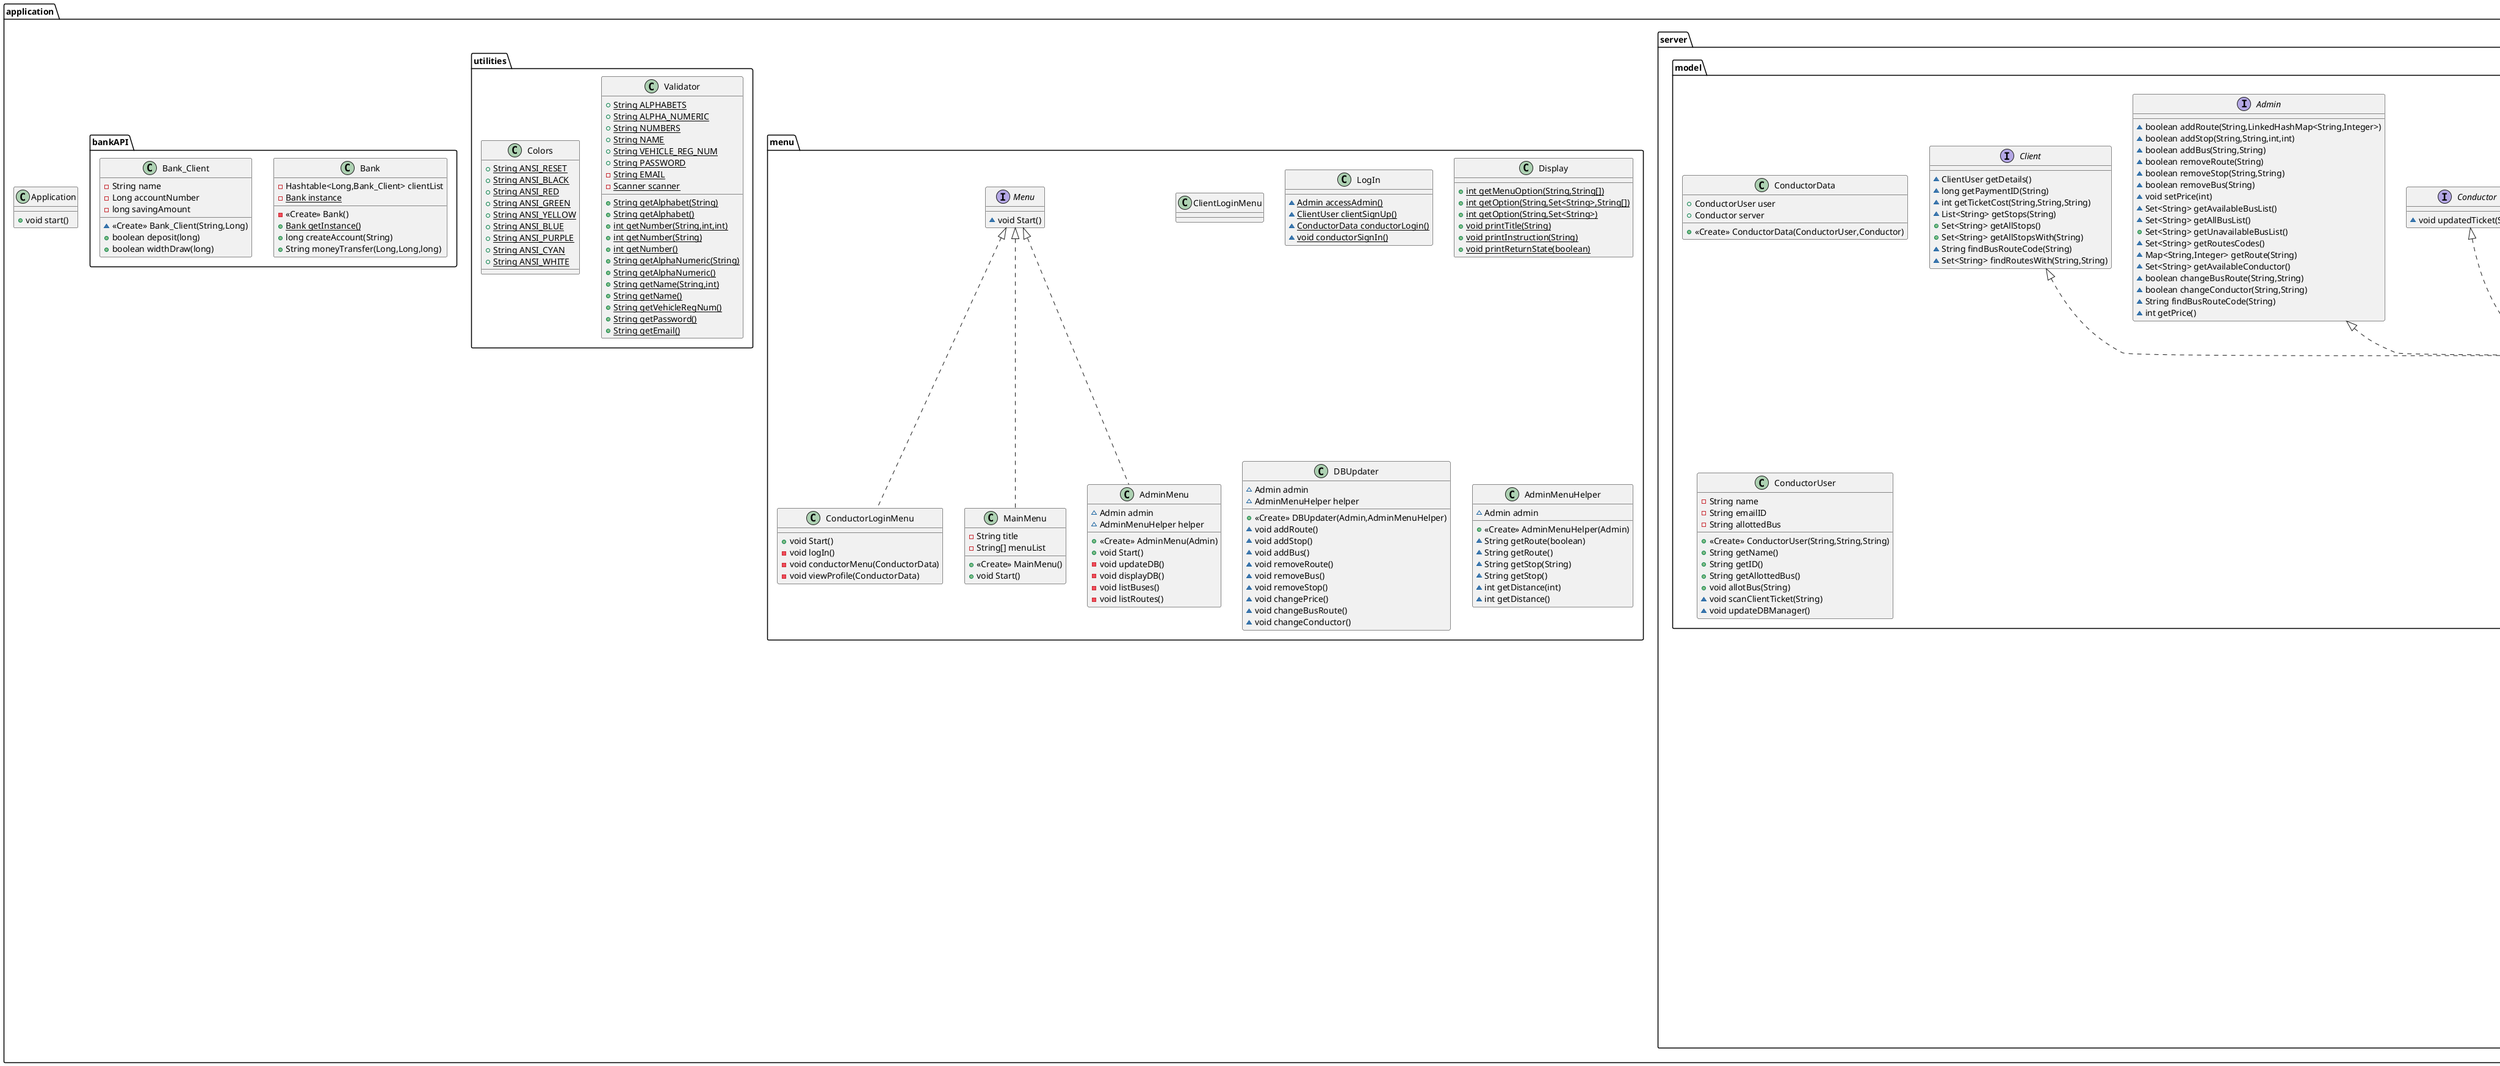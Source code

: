 @startuml
class application.server.dataBase.DefaultValueInitializer {
+ {static} void initialize()
}
class application.server.dataBase.ClientDB {
- {static} ClientDB instance
- Map<String,ClientUser> clientList
- <<Create>> ClientDB()
~ {static} ClientDB getInstance()
~ Map<String,ClientUser> getClientList()
}
class application.menu.ConductorLoginMenu {
+ void Start()
- void logIn()
- void conductorMenu(ConductorData)
- void viewProfile(ConductorData)
}
class application.server.dataBase.TicketDBManager {
~ TicketDB ticketDB
~ String addTicket(String,String,String,String,int)
}
class application.server.dataBase.MainServer {
+ {static} Admin getAdmin(String,String)
+ {static} Client getClient(String,String)
+ {static} ConductorData getConductor(String,String)
+ {static} void addConductor(String,String,String)
}
interface application.server.model.Client {
~ ClientUser getDetails()
~ long getPaymentID(String)
~ int getTicketCost(String,String,String)
~ List<String> getStops(String)
+ Set<String> getAllStops()
+ Set<String> getAllStopsWith(String)
~ String findBusRouteCode(String)
~ Set<String> findRoutesWith(String,String)
}
class application.server.dataBase.ConductorDB {
- {static} ConductorDB instance
~ Map<String,ConductorUser> conductorUserList
~ Set<String> availableConductors
+ <<Create>> ConductorDB()
~ {static} ConductorDB getInstance()
~ Map<String,ConductorUser> getConductorUserList()
~ Set<String> getAvailableConductors()
}
class application.server.dataBase.CredentialManager {
~ {static} CredentialDB credentialDB
~ {static} boolean validateClientCredential(String,String,int)
~ {static} boolean addClientCredential(String,String,int)
- {static} Map<String,String> getUserDB(int)
- {static} String getPasswordDigest(String)
}
class application.server.model.Tickets.Ticket {
+ String ID
+ String userName
+ String emailID
- String busRegistrationNumber
+ LocalDateTime purchaseTimeStamp
+ String source
+ String destination
+ int cost
- boolean validity
+ <<Create>> Ticket(String,String,String,LocalDateTime,String,String,int)
+ String getBusRegistrationNumber()
+ boolean isValidity()
+ void setBusRegistrationNumber(String)
+ void changeValidity()
}
interface application.menu.Menu {
~ void Start()
}
interface application.server.model.Conductor {
~ void updatedTicket(String)
}
class application.server.model.ConductorData {
+ ConductorUser user
+ Conductor server
+ <<Create>> ConductorData(ConductorUser,Conductor)
}
class application.menu.ClientLoginMenu {
}
class application.server.dataBase.CredentialDB {
- {static} CredentialDB instance
- Map<String,String> adminCredentials
- Map<String,String> clientCredentials
- Map<String,String> conductorCredentials
- <<Create>> CredentialDB()
~ {static} CredentialDB getInstance()
~ Map<String,String> getAdminCredentials()
~ Map<String,String> getClientCredentials()
~ Map<String,String> getConductorCredentials()
}
class application.server.dataBase.ConductorDBManager {
- Map<String,ConductorUser> conductorUsers
- Set<String> availableConductors
~ <<Create>> ConductorDBManager()
~ void addConductor(String,String)
~ void assignConductor(String,String)
~ void freeConductor(String)
~ void generateRandomConductor()
~ ConductorUser getConductor(String)
~ ConductorUser getAvailableConductor()
~ Set<String> getAvailableConductors()
}
interface application.server.model.Admin {
~ boolean addRoute(String,LinkedHashMap<String,Integer>)
~ boolean addStop(String,String,int,int)
~ boolean addBus(String,String)
~ boolean removeRoute(String)
~ boolean removeStop(String,String)
~ boolean removeBus(String)
~ void setPrice(int)
~ Set<String> getAvailableBusList()
~ Set<String> getAllBusList()
+ Set<String> getUnavailableBusList()
~ Set<String> getRoutesCodes()
~ Map<String,Integer> getRoute(String)
~ Set<String> getAvailableConductor()
~ boolean changeBusRoute(String,String)
~ boolean changeConductor(String,String)
~ String findBusRouteCode(String)
~ int getPrice()
}
class application.server.model.Buses.Bus {
+ String registrationNumber
+ String routeCode
+ ConductorUser conductorUser
+ <<Create>> Bus(String,String,ConductorUser)
}
class application.server.model.ClientUser {
- String name
- String emailID
- List<Ticket> ticketHistory
- List<Ticket> validTickets
+ <<Create>> ClientUser(String,String,List<Ticket>)
+ String getName()
+ void setName(String)
+ String getEmailIDID()
+ List<Ticket> getTicketHistory()
+ List<Ticket> getValidTickets()
}
class application.utilities.Validator {
+ {static} String ALPHABETS
+ {static} String ALPHA_NUMERIC
+ {static} String NUMBERS
+ {static} String NAME
+ {static} String VEHICLE_REG_NUM
+ {static} String PASSWORD
- {static} String EMAIL
- {static} Scanner scanner
+ {static} String getAlphabet(String)
+ {static} String getAlphabet()
+ {static} int getNumber(String,int,int)
+ {static} int getNumber(String)
+ {static} int getNumber()
+ {static} String getAlphaNumeric(String)
+ {static} String getAlphaNumeric()
+ {static} String getName(String,int)
+ {static} String getName()
+ {static} String getVehicleRegNum()
+ {static} String getPassword()
+ {static} String getEmail()
}
class application.server.dataBase.AdminManager {
- {static} BusDBManager instance
- BusDB database
- Map<String,Bus> unavailableBus
- ConductorDBManager conductorDBManager
- <<Create>> BusDBManager()
~ {static} BusDBManager getInstance()
+ int getPrice()
+ void setPrice(int)
+ boolean addRoute(String,LinkedHashMap<String,Integer>)
+ boolean removeRoute(String)
+ boolean addStop(String,String,int,int)
+ boolean removeStop(String,String)
+ boolean addBus(String,String)
+ boolean removeBus(String)
+ boolean changeConductor(String,String)
+ Set<String> getAvailableBusList()
+ Set<String> getAllBusList()
+ Set<String> getUnavailableBusList()
+ Set<String> getRoutesCodes()
+ Map<String,Integer> getRoute(String)
+ List<String> getStops(String)
+ Set<String> getAvailableConductor()
+ boolean changeBusRoute(String,String)
+ String findBusRouteCode(String)
+ void updatedTicket(String)
}
class application.menu.LogIn {
~ {static} Admin accessAdmin()
~ {static} ClientUser clientSignUp()
~ {static} ConductorData conductorLogin()
~ {static} void conductorSignIn()
}
class application.server.dataBase.ClientDBManager {
- Map<String,ClientUser> clientList
- BusDBManager manager
- String clientEmailID
~ <<Create>> ClientDBManager(String)
~ ClientUser getClientInfo(String)
+ ClientUser getDetails()
+ long getPaymentID(String)
+ Set<String> findRoutesWith(String,String)
+ int getTicketCost(String,String,String)
+ List<String> getStops(String)
+ Set<String> getAllStops()
+ Set<String> getAllStopsWith(String)
+ void bookTicket(String,String)
+ String findBusRouteCode(String)
}
class application.Application {
+ void start()
}
class application.menu.MainMenu {
- String title
- String[] menuList
+ <<Create>> MainMenu()
+ void Start()
}
class application.server.dataBase.BusDB {
- {static} BusDB instance
~ Map<String,LinkedHashMap<String,Integer>> routes
~ Map<String,Bus> busRoutes
~ int price
- <<Create>> BusDB()
~ {static} BusDB getInstance()
}
class application.server.dataBase.TicketDB {
~ Map<String,Ticket> ticketMap
- {static} TicketDB instance
- <<Create>> TicketDB()
+ {static} TicketDB getInstance()
}
class application.server.model.ConductorUser {
- String name
- String emailID
- String allottedBus
+ <<Create>> ConductorUser(String,String,String)
+ String getName()
+ String getID()
+ String getAllottedBus()
+ void allotBus(String)
~ void scanClientTicket(String)
~ void updateDBManager()
}
class application.menu.Display {
+ {static} int getMenuOption(String,String[])
+ {static} int getOption(String,Set<String>,String[])
+ {static} int getOption(String,Set<String>)
+ {static} void printTitle(String)
+ {static} void printInstruction(String)
+ {static} void printReturnState(boolean)
}
class application.utilities.Colors {
+ {static} String ANSI_RESET
+ {static} String ANSI_BLACK
+ {static} String ANSI_RED
+ {static} String ANSI_GREEN
+ {static} String ANSI_YELLOW
+ {static} String ANSI_BLUE
+ {static} String ANSI_PURPLE
+ {static} String ANSI_CYAN
+ {static} String ANSI_WHITE
}
class application.bankAPI.Bank {
- Hashtable<Long,Bank_Client> clientList
- {static} Bank instance
- <<Create>> Bank()
+ {static} Bank getInstance()
+ long createAccount(String)
+ String moneyTransfer(Long,Long,long)
}
class application.bankAPI.Bank_Client {
- String name
- Long accountNumber
- long savingAmount
~ <<Create>> Bank_Client(String,Long)
+ boolean deposit(long)
+ boolean widthDraw(long)
}
class application.menu.AdminMenu {
~ Admin admin
~ AdminMenuHelper helper
+ <<Create>> AdminMenu(Admin)
+ void Start()
- void updateDB()
- void displayDB()
- void listBuses()
- void listRoutes()
}
class application.menu.DBUpdater {
~ Admin admin
~ AdminMenuHelper helper
+ <<Create>> DBUpdater(Admin,AdminMenuHelper)
~ void addRoute()
~ void addStop()
~ void addBus()
~ void removeRoute()
~ void removeBus()
~ void removeStop()
~ void changePrice()
~ void changeBusRoute()
~ void changeConductor()
}
class application.menu.AdminMenuHelper {
~ Admin admin
+ <<Create>> AdminMenuHelper(Admin)
~ String getRoute(boolean)
~ String getRoute()
~ String getStop(String)
~ String getStop()
~ int getDistance(int)
~ int getDistance()
}


application.menu.Menu <|.. application.menu.ConductorLoginMenu
application.server.model.Admin <|.. application.server.dataBase.AdminManager
application.server.model.Conductor <|.. application.server.dataBase.AdminManager
application.server.model.Client <|.. application.server.dataBase.ClientDBManager
application.menu.Menu <|.. application.menu.MainMenu
application.menu.Menu <|.. application.menu.AdminMenu
@enduml